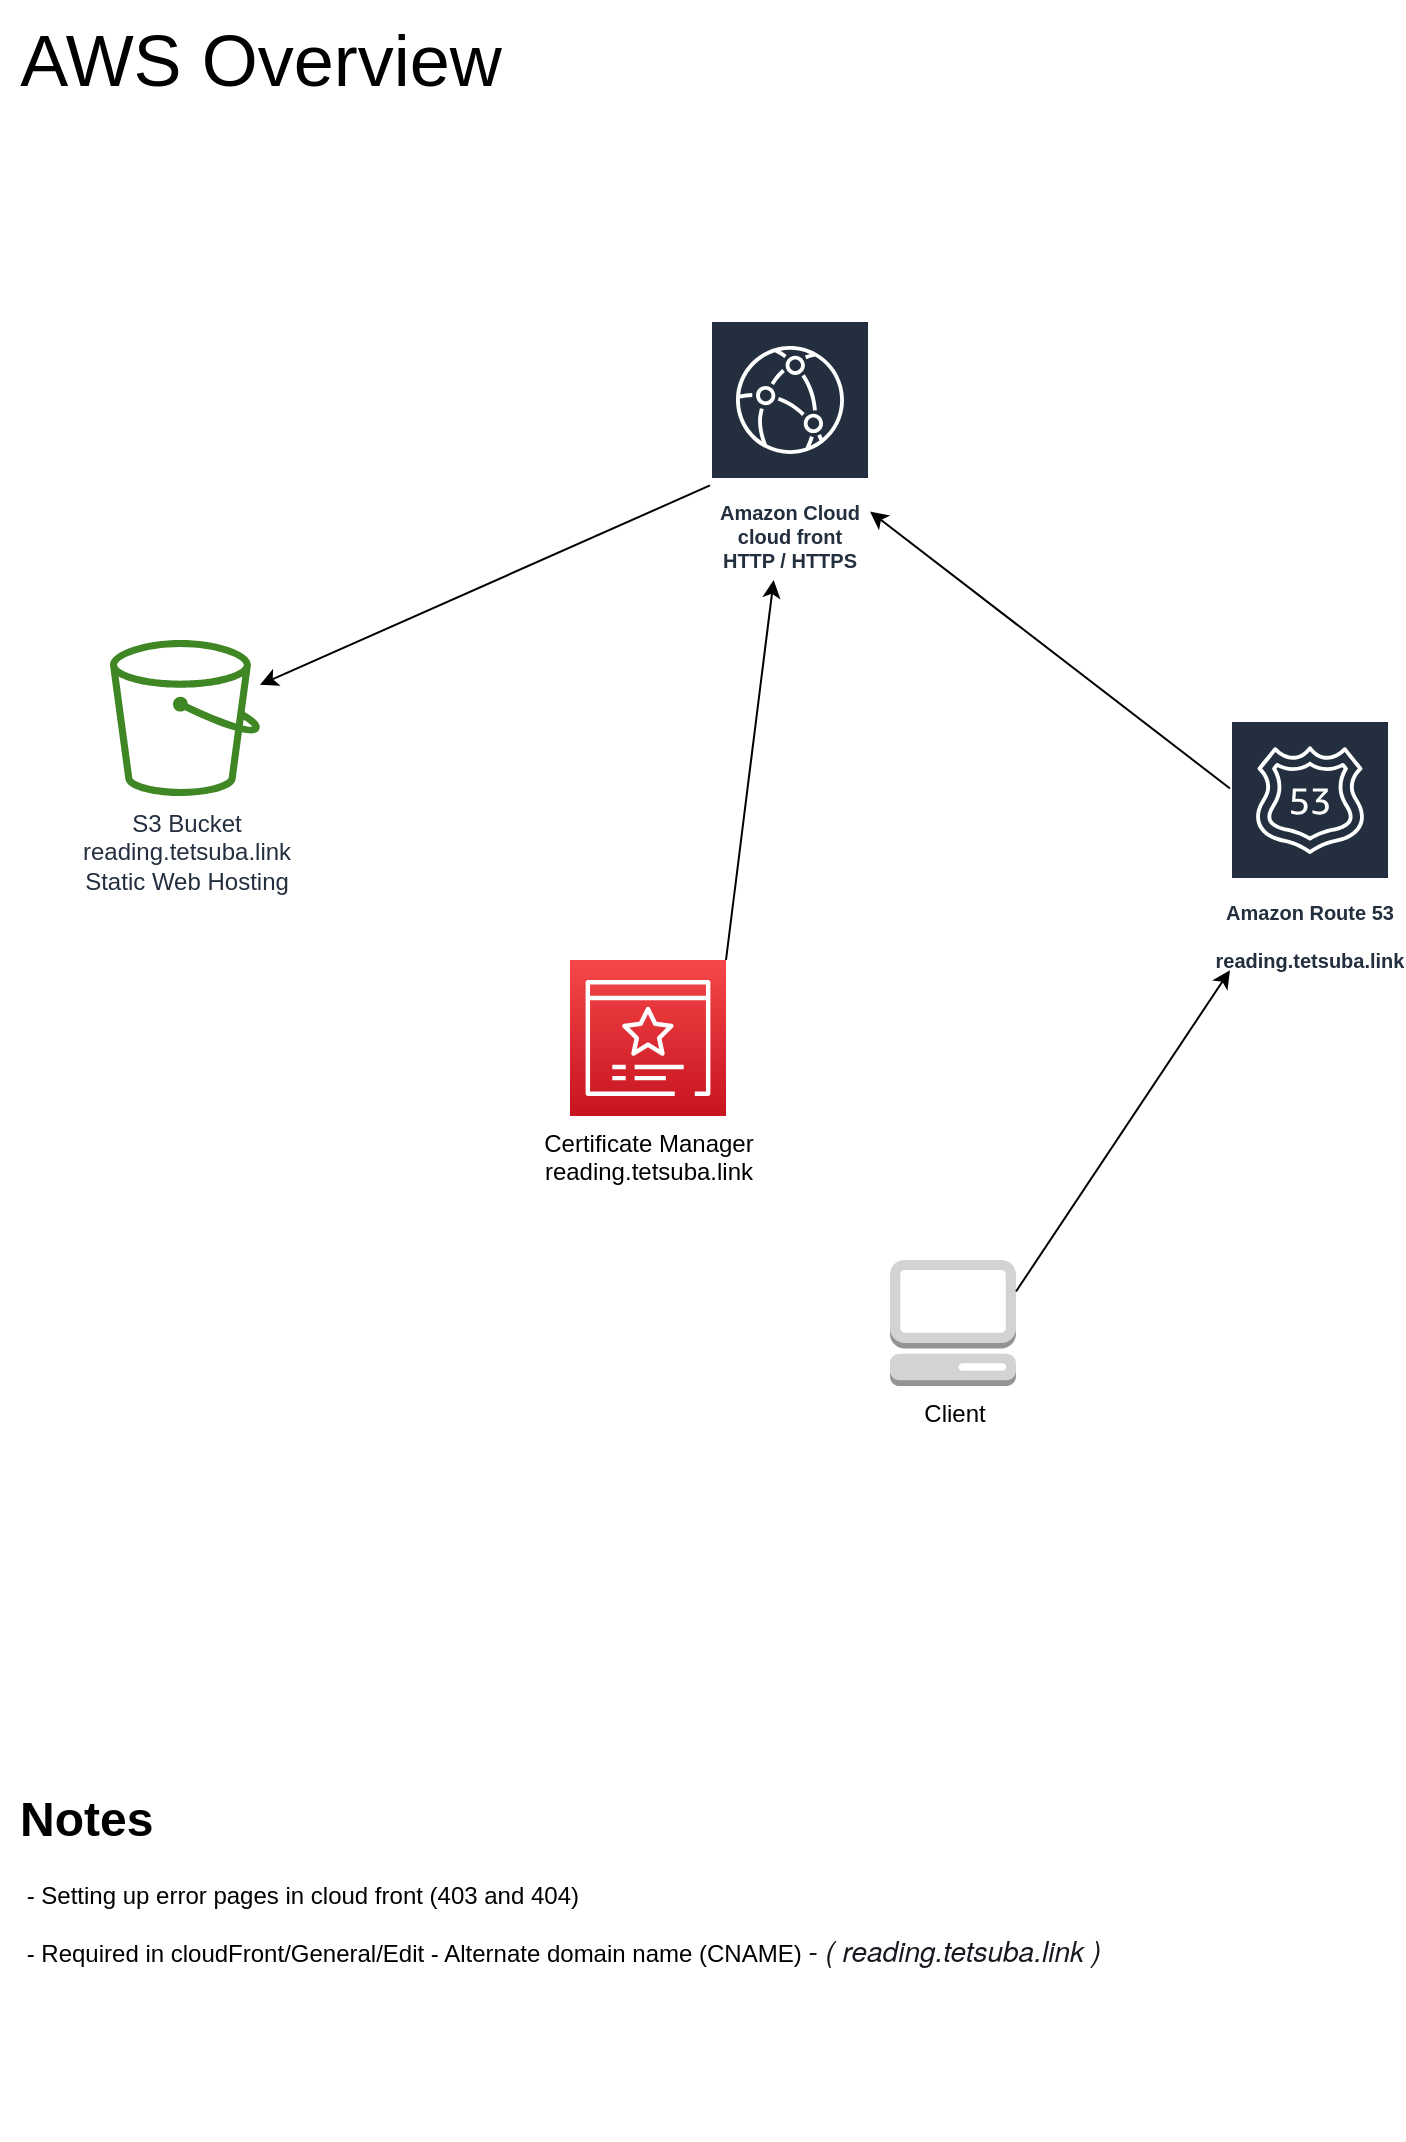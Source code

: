 <mxfile version="21.1.1" type="device" pages="3">
  <diagram name="AWS" id="bkvEFMuvB-HdRY2owIUG">
    <mxGraphModel dx="1349" dy="1071" grid="1" gridSize="10" guides="1" tooltips="1" connect="1" arrows="1" fold="1" page="1" pageScale="1" pageWidth="827" pageHeight="1169" math="0" shadow="0">
      <root>
        <mxCell id="0" />
        <mxCell id="1" parent="0" />
        <mxCell id="lPwYu22pKRTcOCeI6Cfk-1" value="S3 Bucket&lt;br&gt;reading.tetsuba.link&lt;br&gt;Static Web Hosting" style="sketch=0;outlineConnect=0;fontColor=#232F3E;gradientColor=none;fillColor=#3F8624;strokeColor=none;dashed=0;verticalLabelPosition=bottom;verticalAlign=top;align=center;html=1;fontSize=12;fontStyle=0;aspect=fixed;pointerEvents=1;shape=mxgraph.aws4.bucket;" parent="1" vertex="1">
          <mxGeometry x="90" y="350" width="75" height="78" as="geometry" />
        </mxCell>
        <mxCell id="lPwYu22pKRTcOCeI6Cfk-3" value="Amazon Route 53&lt;br&gt;&lt;br&gt;reading.tetsuba.link" style="sketch=0;outlineConnect=0;fontColor=#232F3E;gradientColor=none;strokeColor=#ffffff;fillColor=#232F3E;dashed=0;verticalLabelPosition=middle;verticalAlign=bottom;align=center;html=1;whiteSpace=wrap;fontSize=10;fontStyle=1;spacing=3;shape=mxgraph.aws4.productIcon;prIcon=mxgraph.aws4.route_53;" parent="1" vertex="1">
          <mxGeometry x="650" y="390" width="80" height="130" as="geometry" />
        </mxCell>
        <mxCell id="lPwYu22pKRTcOCeI6Cfk-4" value="Amazon Cloud cloud front&lt;br&gt;HTTP / HTTPS" style="sketch=0;outlineConnect=0;fontColor=#232F3E;gradientColor=none;strokeColor=#ffffff;fillColor=#232F3E;dashed=0;verticalLabelPosition=middle;verticalAlign=bottom;align=center;html=1;whiteSpace=wrap;fontSize=10;fontStyle=1;spacing=3;shape=mxgraph.aws4.productIcon;prIcon=mxgraph.aws4.cloudfront;" parent="1" vertex="1">
          <mxGeometry x="390" y="190" width="80" height="130" as="geometry" />
        </mxCell>
        <mxCell id="lPwYu22pKRTcOCeI6Cfk-5" value="&lt;font style=&quot;font-size: 36px;&quot;&gt;AWS Overview&lt;/font&gt;" style="text;html=1;align=center;verticalAlign=middle;resizable=0;points=[];autosize=1;strokeColor=none;fillColor=none;" parent="1" vertex="1">
          <mxGeometry x="35" y="30" width="260" height="60" as="geometry" />
        </mxCell>
        <mxCell id="lPwYu22pKRTcOCeI6Cfk-6" value="" style="endArrow=classic;html=1;rounded=0;" parent="1" source="lPwYu22pKRTcOCeI6Cfk-3" target="lPwYu22pKRTcOCeI6Cfk-4" edge="1">
          <mxGeometry width="50" height="50" relative="1" as="geometry">
            <mxPoint x="650" y="390" as="sourcePoint" />
            <mxPoint x="480" y="230" as="targetPoint" />
          </mxGeometry>
        </mxCell>
        <mxCell id="lPwYu22pKRTcOCeI6Cfk-7" value="" style="endArrow=classic;html=1;rounded=0;" parent="1" source="lPwYu22pKRTcOCeI6Cfk-4" target="lPwYu22pKRTcOCeI6Cfk-1" edge="1">
          <mxGeometry width="50" height="50" relative="1" as="geometry">
            <mxPoint x="390" y="273" as="sourcePoint" />
            <mxPoint x="440" y="490" as="targetPoint" />
          </mxGeometry>
        </mxCell>
        <mxCell id="lPwYu22pKRTcOCeI6Cfk-8" value="Client" style="outlineConnect=0;dashed=0;verticalLabelPosition=bottom;verticalAlign=top;align=center;html=1;shape=mxgraph.aws3.management_console;fillColor=#D2D3D3;gradientColor=none;" parent="1" vertex="1">
          <mxGeometry x="480" y="660" width="63" height="63" as="geometry" />
        </mxCell>
        <mxCell id="lPwYu22pKRTcOCeI6Cfk-9" value="" style="endArrow=classic;html=1;rounded=0;exitX=1;exitY=0.25;exitDx=0;exitDy=0;exitPerimeter=0;" parent="1" source="lPwYu22pKRTcOCeI6Cfk-8" target="lPwYu22pKRTcOCeI6Cfk-3" edge="1">
          <mxGeometry width="50" height="50" relative="1" as="geometry">
            <mxPoint x="210" y="510" as="sourcePoint" />
            <mxPoint x="613.973" y="500" as="targetPoint" />
          </mxGeometry>
        </mxCell>
        <mxCell id="lPwYu22pKRTcOCeI6Cfk-10" value="&lt;span style=&quot;color: rgb(0, 0, 0);&quot;&gt;Certificate Manager&lt;br&gt;reading.tetsuba.link&lt;br&gt;&lt;/span&gt;" style="sketch=0;points=[[0,0,0],[0.25,0,0],[0.5,0,0],[0.75,0,0],[1,0,0],[0,1,0],[0.25,1,0],[0.5,1,0],[0.75,1,0],[1,1,0],[0,0.25,0],[0,0.5,0],[0,0.75,0],[1,0.25,0],[1,0.5,0],[1,0.75,0]];outlineConnect=0;fontColor=#232F3E;gradientColor=#F54749;gradientDirection=north;fillColor=#C7131F;strokeColor=#ffffff;dashed=0;verticalLabelPosition=bottom;verticalAlign=top;align=center;html=1;fontSize=12;fontStyle=0;aspect=fixed;shape=mxgraph.aws4.resourceIcon;resIcon=mxgraph.aws4.certificate_manager_3;" parent="1" vertex="1">
          <mxGeometry x="320" y="510" width="78" height="78" as="geometry" />
        </mxCell>
        <mxCell id="lPwYu22pKRTcOCeI6Cfk-11" value="" style="endArrow=classic;html=1;rounded=0;fontSize=36;exitX=1;exitY=0;exitDx=0;exitDy=0;exitPerimeter=0;" parent="1" source="lPwYu22pKRTcOCeI6Cfk-10" target="lPwYu22pKRTcOCeI6Cfk-4" edge="1">
          <mxGeometry width="50" height="50" relative="1" as="geometry">
            <mxPoint x="200" y="710" as="sourcePoint" />
            <mxPoint x="431.6" y="350" as="targetPoint" />
          </mxGeometry>
        </mxCell>
        <mxCell id="lPwYu22pKRTcOCeI6Cfk-12" value="&lt;h1&gt;Notes&lt;/h1&gt;&lt;p&gt;&amp;nbsp;- Setting up error pages in cloud front (403 and 404)&lt;/p&gt;&lt;p&gt;&amp;nbsp;- Required in cloudFront/General/Edit - Alternate domain name (CNAME)&amp;nbsp;&lt;i style=&quot;color: rgb(22, 25, 31); font-family: &amp;quot;Amazon Ember&amp;quot;, &amp;quot;Helvetica Neue&amp;quot;, Roboto, Arial, sans-serif; font-size: 14px; background-color: rgb(255, 255, 255);&quot;&gt;- ( reading.tetsuba.link )&lt;/i&gt;&lt;br&gt;&lt;/p&gt;" style="text;html=1;strokeColor=none;fillColor=none;spacing=5;spacingTop=-20;whiteSpace=wrap;overflow=hidden;rounded=0;" parent="1" vertex="1">
          <mxGeometry x="40" y="920" width="680" height="180" as="geometry" />
        </mxCell>
      </root>
    </mxGraphModel>
  </diagram>
  <diagram id="80wl3VjlDjBXeDMhDwYo" name="App.tsx">
    <mxGraphModel dx="2176" dy="1014" grid="1" gridSize="10" guides="1" tooltips="1" connect="1" arrows="1" fold="1" page="1" pageScale="1" pageWidth="827" pageHeight="1169" math="0" shadow="0">
      <root>
        <mxCell id="0" />
        <mxCell id="1" parent="0" />
        <mxCell id="QRW7tnT0nkrFcUZVtlrl-1" value="APP" style="swimlane;whiteSpace=wrap;html=1;strokeWidth=2;" parent="1" vertex="1">
          <mxGeometry x="40" y="60" width="760" height="1420" as="geometry">
            <mxRectangle x="40" y="95" width="70" height="30" as="alternateBounds" />
          </mxGeometry>
        </mxCell>
        <mxCell id="QRW7tnT0nkrFcUZVtlrl-2" value="Redux Store" style="swimlane;whiteSpace=wrap;html=1;fillColor=#fff2cc;strokeColor=#d6b656;" parent="QRW7tnT0nkrFcUZVtlrl-1" vertex="1">
          <mxGeometry x="10" y="40" width="740" height="1360" as="geometry">
            <mxRectangle x="35" y="60" width="110" height="30" as="alternateBounds" />
          </mxGeometry>
        </mxCell>
        <mxCell id="QRW7tnT0nkrFcUZVtlrl-3" value="React Query" style="swimlane;whiteSpace=wrap;html=1;fillColor=#e1d5e7;strokeColor=#9673a6;" parent="1" vertex="1">
          <mxGeometry x="60" y="140" width="720" height="1300" as="geometry" />
        </mxCell>
        <mxCell id="QRW7tnT0nkrFcUZVtlrl-6" value="React Router" style="swimlane;whiteSpace=wrap;html=1;" parent="1" vertex="1">
          <mxGeometry x="70" y="180" width="700" height="1230" as="geometry" />
        </mxCell>
        <mxCell id="CDnRQzV0Sx0Qc-gd_i57-1" value="&lt;b&gt;Nav Component&lt;/b&gt;" style="html=1;dropTarget=0;whiteSpace=wrap;" vertex="1" parent="QRW7tnT0nkrFcUZVtlrl-6">
          <mxGeometry x="130" y="50" width="440" height="80" as="geometry" />
        </mxCell>
        <mxCell id="CDnRQzV0Sx0Qc-gd_i57-2" value="" style="shape=module;jettyWidth=8;jettyHeight=4;" vertex="1" parent="CDnRQzV0Sx0Qc-gd_i57-1">
          <mxGeometry x="1" width="20" height="20" relative="1" as="geometry">
            <mxPoint x="-27" y="7" as="offset" />
          </mxGeometry>
        </mxCell>
        <mxCell id="CDnRQzV0Sx0Qc-gd_i57-3" value="&lt;b&gt;Footer Component&lt;/b&gt;" style="html=1;dropTarget=0;whiteSpace=wrap;" vertex="1" parent="QRW7tnT0nkrFcUZVtlrl-6">
          <mxGeometry x="124" y="1130" width="440" height="80" as="geometry" />
        </mxCell>
        <mxCell id="CDnRQzV0Sx0Qc-gd_i57-4" value="" style="shape=module;jettyWidth=8;jettyHeight=4;" vertex="1" parent="CDnRQzV0Sx0Qc-gd_i57-3">
          <mxGeometry x="1" width="20" height="20" relative="1" as="geometry">
            <mxPoint x="-27" y="7" as="offset" />
          </mxGeometry>
        </mxCell>
        <mxCell id="QRW7tnT0nkrFcUZVtlrl-8" value="FirstLoad Component" style="swimlane;whiteSpace=wrap;html=1;fillColor=#f8cecc;strokeColor=#b85450;" parent="1" vertex="1">
          <mxGeometry x="80" y="340" width="680" height="950" as="geometry" />
        </mxCell>
        <mxCell id="QRW7tnT0nkrFcUZVtlrl-9" value="Routes" style="swimlane;whiteSpace=wrap;html=1;" parent="1" vertex="1">
          <mxGeometry x="90" y="401" width="660" height="869" as="geometry" />
        </mxCell>
        <mxCell id="QRW7tnT0nkrFcUZVtlrl-10" value="Route" style="swimlane;whiteSpace=wrap;html=1;startSize=23;fillColor=#d5e8d4;strokeColor=default;strokeWidth=2;" parent="QRW7tnT0nkrFcUZVtlrl-9" vertex="1">
          <mxGeometry x="30" y="49" width="280" height="101" as="geometry" />
        </mxCell>
        <mxCell id="QRW7tnT0nkrFcUZVtlrl-15" value="&lt;b&gt;Home Component&lt;/b&gt;" style="html=1;dropTarget=0;whiteSpace=wrap;" parent="QRW7tnT0nkrFcUZVtlrl-10" vertex="1">
          <mxGeometry x="20" y="41" width="240" height="40" as="geometry" />
        </mxCell>
        <mxCell id="QRW7tnT0nkrFcUZVtlrl-16" value="" style="shape=module;jettyWidth=8;jettyHeight=4;" parent="QRW7tnT0nkrFcUZVtlrl-15" vertex="1">
          <mxGeometry x="1" width="20" height="20" relative="1" as="geometry">
            <mxPoint x="-27" y="7" as="offset" />
          </mxGeometry>
        </mxCell>
        <mxCell id="dHmT--GeMVV9WM9LUUS7-42" value="Route" style="swimlane;whiteSpace=wrap;html=1;startSize=23;fillColor=#d5e8d4;strokeColor=default;strokeWidth=2;" vertex="1" parent="QRW7tnT0nkrFcUZVtlrl-9">
          <mxGeometry x="360" y="49" width="280" height="101" as="geometry" />
        </mxCell>
        <mxCell id="dHmT--GeMVV9WM9LUUS7-45" value="&lt;b&gt;Register Component&lt;/b&gt;" style="html=1;dropTarget=0;whiteSpace=wrap;" vertex="1" parent="dHmT--GeMVV9WM9LUUS7-42">
          <mxGeometry x="20" y="40" width="240" height="40" as="geometry" />
        </mxCell>
        <mxCell id="dHmT--GeMVV9WM9LUUS7-46" value="" style="shape=module;jettyWidth=8;jettyHeight=4;" vertex="1" parent="dHmT--GeMVV9WM9LUUS7-45">
          <mxGeometry x="1" width="20" height="20" relative="1" as="geometry">
            <mxPoint x="-27" y="7" as="offset" />
          </mxGeometry>
        </mxCell>
        <mxCell id="dHmT--GeMVV9WM9LUUS7-62" value="Route" style="swimlane;whiteSpace=wrap;html=1;startSize=23;fillColor=#d5e8d4;strokeColor=default;strokeWidth=2;" vertex="1" parent="QRW7tnT0nkrFcUZVtlrl-9">
          <mxGeometry x="190" y="169" width="280" height="101" as="geometry" />
        </mxCell>
        <mxCell id="dHmT--GeMVV9WM9LUUS7-63" value="&lt;b style=&quot;border-color: var(--border-color);&quot;&gt;PageNotFound Component&lt;/b&gt;" style="html=1;dropTarget=0;whiteSpace=wrap;" vertex="1" parent="dHmT--GeMVV9WM9LUUS7-62">
          <mxGeometry x="20" y="40" width="240" height="40" as="geometry" />
        </mxCell>
        <mxCell id="dHmT--GeMVV9WM9LUUS7-64" value="" style="shape=module;jettyWidth=8;jettyHeight=4;" vertex="1" parent="dHmT--GeMVV9WM9LUUS7-63">
          <mxGeometry x="1" width="20" height="20" relative="1" as="geometry">
            <mxPoint x="-27" y="7" as="offset" />
          </mxGeometry>
        </mxCell>
        <mxCell id="dHmT--GeMVV9WM9LUUS7-65" value="Route" style="swimlane;whiteSpace=wrap;html=1;startSize=23;fillColor=#d5e8d4;strokeColor=default;strokeWidth=2;" vertex="1" parent="QRW7tnT0nkrFcUZVtlrl-9">
          <mxGeometry x="30" y="319" width="280" height="161" as="geometry" />
        </mxCell>
        <mxCell id="dHmT--GeMVV9WM9LUUS7-68" value="ProtectedRoute Component" style="swimlane;whiteSpace=wrap;html=1;fillColor=#f8cecc;strokeColor=#b85450;" vertex="1" parent="dHmT--GeMVV9WM9LUUS7-65">
          <mxGeometry x="10" y="39" width="260" height="101" as="geometry" />
        </mxCell>
        <mxCell id="dHmT--GeMVV9WM9LUUS7-69" value="&lt;b&gt;Dashboard Component&lt;/b&gt;" style="html=1;dropTarget=0;whiteSpace=wrap;" vertex="1" parent="dHmT--GeMVV9WM9LUUS7-68">
          <mxGeometry x="10" y="40" width="240" height="38" as="geometry" />
        </mxCell>
        <mxCell id="dHmT--GeMVV9WM9LUUS7-70" value="" style="shape=module;jettyWidth=8;jettyHeight=4;" vertex="1" parent="dHmT--GeMVV9WM9LUUS7-69">
          <mxGeometry x="1" width="20" height="20" relative="1" as="geometry">
            <mxPoint x="-27" y="7" as="offset" />
          </mxGeometry>
        </mxCell>
        <mxCell id="dHmT--GeMVV9WM9LUUS7-81" value="Route" style="swimlane;whiteSpace=wrap;html=1;startSize=23;fillColor=#d5e8d4;strokeColor=default;strokeWidth=2;" vertex="1" parent="QRW7tnT0nkrFcUZVtlrl-9">
          <mxGeometry x="360" y="319" width="280" height="161" as="geometry" />
        </mxCell>
        <mxCell id="dHmT--GeMVV9WM9LUUS7-82" value="ProtectedRoute Component" style="swimlane;whiteSpace=wrap;html=1;fillColor=#f8cecc;strokeColor=#b85450;" vertex="1" parent="dHmT--GeMVV9WM9LUUS7-81">
          <mxGeometry x="10" y="39" width="260" height="101" as="geometry" />
        </mxCell>
        <mxCell id="dHmT--GeMVV9WM9LUUS7-83" value="&lt;b style=&quot;border-color: var(--border-color);&quot;&gt;Reading Component&lt;/b&gt;" style="html=1;dropTarget=0;whiteSpace=wrap;" vertex="1" parent="dHmT--GeMVV9WM9LUUS7-82">
          <mxGeometry x="10" y="40" width="240" height="38" as="geometry" />
        </mxCell>
        <mxCell id="dHmT--GeMVV9WM9LUUS7-84" value="" style="shape=module;jettyWidth=8;jettyHeight=4;" vertex="1" parent="dHmT--GeMVV9WM9LUUS7-83">
          <mxGeometry x="1" width="20" height="20" relative="1" as="geometry">
            <mxPoint x="-27" y="7" as="offset" />
          </mxGeometry>
        </mxCell>
        <mxCell id="dHmT--GeMVV9WM9LUUS7-85" value="Route" style="swimlane;whiteSpace=wrap;html=1;startSize=23;fillColor=#d5e8d4;strokeColor=default;strokeWidth=2;" vertex="1" parent="QRW7tnT0nkrFcUZVtlrl-9">
          <mxGeometry x="30" y="499" width="280" height="161" as="geometry" />
        </mxCell>
        <mxCell id="dHmT--GeMVV9WM9LUUS7-86" value="ProtectedRoute Component" style="swimlane;whiteSpace=wrap;html=1;fillColor=#f8cecc;strokeColor=#b85450;" vertex="1" parent="dHmT--GeMVV9WM9LUUS7-85">
          <mxGeometry x="10" y="39" width="260" height="101" as="geometry" />
        </mxCell>
        <mxCell id="dHmT--GeMVV9WM9LUUS7-87" value="&lt;b style=&quot;border-color: var(--border-color);&quot;&gt;Books Component&lt;/b&gt;" style="html=1;dropTarget=0;whiteSpace=wrap;" vertex="1" parent="dHmT--GeMVV9WM9LUUS7-86">
          <mxGeometry x="10" y="40" width="240" height="38" as="geometry" />
        </mxCell>
        <mxCell id="dHmT--GeMVV9WM9LUUS7-88" value="" style="shape=module;jettyWidth=8;jettyHeight=4;" vertex="1" parent="dHmT--GeMVV9WM9LUUS7-87">
          <mxGeometry x="1" width="20" height="20" relative="1" as="geometry">
            <mxPoint x="-27" y="7" as="offset" />
          </mxGeometry>
        </mxCell>
        <mxCell id="dHmT--GeMVV9WM9LUUS7-89" value="Route" style="swimlane;whiteSpace=wrap;html=1;startSize=23;fillColor=#d5e8d4;strokeColor=default;strokeWidth=2;" vertex="1" parent="QRW7tnT0nkrFcUZVtlrl-9">
          <mxGeometry x="360" y="499" width="280" height="161" as="geometry" />
        </mxCell>
        <mxCell id="dHmT--GeMVV9WM9LUUS7-90" value="ProtectedRoute Component" style="swimlane;whiteSpace=wrap;html=1;fillColor=#f8cecc;strokeColor=#b85450;" vertex="1" parent="dHmT--GeMVV9WM9LUUS7-89">
          <mxGeometry x="10" y="39" width="260" height="101" as="geometry" />
        </mxCell>
        <mxCell id="dHmT--GeMVV9WM9LUUS7-91" value="&lt;b style=&quot;border-color: var(--border-color);&quot;&gt;SiteWords Component&lt;/b&gt;" style="html=1;dropTarget=0;whiteSpace=wrap;" vertex="1" parent="dHmT--GeMVV9WM9LUUS7-90">
          <mxGeometry x="10" y="40" width="240" height="38" as="geometry" />
        </mxCell>
        <mxCell id="dHmT--GeMVV9WM9LUUS7-92" value="" style="shape=module;jettyWidth=8;jettyHeight=4;" vertex="1" parent="dHmT--GeMVV9WM9LUUS7-91">
          <mxGeometry x="1" width="20" height="20" relative="1" as="geometry">
            <mxPoint x="-27" y="7" as="offset" />
          </mxGeometry>
        </mxCell>
        <mxCell id="dHmT--GeMVV9WM9LUUS7-93" value="Route" style="swimlane;whiteSpace=wrap;html=1;startSize=23;fillColor=#d5e8d4;strokeColor=default;strokeWidth=2;" vertex="1" parent="QRW7tnT0nkrFcUZVtlrl-9">
          <mxGeometry x="30" y="679" width="280" height="161" as="geometry" />
        </mxCell>
        <mxCell id="dHmT--GeMVV9WM9LUUS7-94" value="ProtectedRoute Component" style="swimlane;whiteSpace=wrap;html=1;fillColor=#f8cecc;strokeColor=#b85450;" vertex="1" parent="dHmT--GeMVV9WM9LUUS7-93">
          <mxGeometry x="10" y="39" width="260" height="101" as="geometry" />
        </mxCell>
        <mxCell id="dHmT--GeMVV9WM9LUUS7-95" value="&lt;b style=&quot;border-color: var(--border-color);&quot;&gt;Profile Component&lt;/b&gt;" style="html=1;dropTarget=0;whiteSpace=wrap;" vertex="1" parent="dHmT--GeMVV9WM9LUUS7-94">
          <mxGeometry x="10" y="40" width="240" height="38" as="geometry" />
        </mxCell>
        <mxCell id="dHmT--GeMVV9WM9LUUS7-96" value="" style="shape=module;jettyWidth=8;jettyHeight=4;" vertex="1" parent="dHmT--GeMVV9WM9LUUS7-95">
          <mxGeometry x="1" width="20" height="20" relative="1" as="geometry">
            <mxPoint x="-27" y="7" as="offset" />
          </mxGeometry>
        </mxCell>
        <mxCell id="dHmT--GeMVV9WM9LUUS7-97" value="Route" style="swimlane;whiteSpace=wrap;html=1;startSize=23;fillColor=#d5e8d4;strokeColor=default;strokeWidth=2;" vertex="1" parent="QRW7tnT0nkrFcUZVtlrl-9">
          <mxGeometry x="360" y="679" width="280" height="161" as="geometry" />
        </mxCell>
        <mxCell id="dHmT--GeMVV9WM9LUUS7-98" value="ProtectedRoute Component" style="swimlane;whiteSpace=wrap;html=1;fillColor=#f8cecc;strokeColor=#b85450;" vertex="1" parent="dHmT--GeMVV9WM9LUUS7-97">
          <mxGeometry x="10" y="39" width="260" height="101" as="geometry" />
        </mxCell>
        <mxCell id="dHmT--GeMVV9WM9LUUS7-99" value="&lt;b style=&quot;border-color: var(--border-color);&quot;&gt;Settings Component&lt;/b&gt;" style="html=1;dropTarget=0;whiteSpace=wrap;" vertex="1" parent="dHmT--GeMVV9WM9LUUS7-98">
          <mxGeometry x="10" y="40" width="240" height="38" as="geometry" />
        </mxCell>
        <mxCell id="dHmT--GeMVV9WM9LUUS7-100" value="" style="shape=module;jettyWidth=8;jettyHeight=4;" vertex="1" parent="dHmT--GeMVV9WM9LUUS7-99">
          <mxGeometry x="1" width="20" height="20" relative="1" as="geometry">
            <mxPoint x="-27" y="7" as="offset" />
          </mxGeometry>
        </mxCell>
        <mxCell id="QuWoOS74TMmlgTAFAIog-3" value="&lt;h2&gt;App.tsx&lt;/h2&gt;" style="text;html=1;align=center;verticalAlign=middle;resizable=0;points=[];autosize=1;strokeColor=none;fillColor=none;" vertex="1" parent="1">
          <mxGeometry x="40" width="90" height="60" as="geometry" />
        </mxCell>
        <mxCell id="CDnRQzV0Sx0Qc-gd_i57-5" value="Store" style="swimlane;fontStyle=0;childLayout=stackLayout;horizontal=1;startSize=30;horizontalStack=0;resizeParent=1;resizeParentMax=0;resizeLast=0;collapsible=1;marginBottom=0;whiteSpace=wrap;html=1;fillColor=#fff2cc;strokeColor=#d6b656;" vertex="1" parent="1">
          <mxGeometry x="880" y="100" width="300" height="120" as="geometry" />
        </mxCell>
        <mxCell id="CDnRQzV0Sx0Qc-gd_i57-6" value="user { user }:&amp;nbsp;" style="text;strokeColor=#666666;fillColor=#f5f5f5;align=left;verticalAlign=middle;spacingLeft=4;spacingRight=4;overflow=hidden;points=[[0,0.5],[1,0.5]];portConstraint=eastwest;rotatable=0;whiteSpace=wrap;html=1;fontColor=#333333;" vertex="1" parent="CDnRQzV0Sx0Qc-gd_i57-5">
          <mxGeometry y="30" width="300" height="30" as="geometry" />
        </mxCell>
        <mxCell id="CDnRQzV0Sx0Qc-gd_i57-7" value="book { book }:&amp;nbsp;" style="text;align=left;verticalAlign=middle;spacingLeft=4;spacingRight=4;overflow=hidden;points=[[0,0.5],[1,0.5]];portConstraint=eastwest;rotatable=0;whiteSpace=wrap;html=1;fillColor=#f5f5f5;strokeColor=#666666;fontColor=#333333;" vertex="1" parent="CDnRQzV0Sx0Qc-gd_i57-5">
          <mxGeometry y="60" width="300" height="30" as="geometry" />
        </mxCell>
        <mxCell id="CDnRQzV0Sx0Qc-gd_i57-8" value="view { view }:&amp;nbsp; Used to store a route view state" style="text;strokeColor=#666666;fillColor=#f5f5f5;align=left;verticalAlign=middle;spacingLeft=4;spacingRight=4;overflow=hidden;points=[[0,0.5],[1,0.5]];portConstraint=eastwest;rotatable=0;whiteSpace=wrap;html=1;fontColor=#333333;" vertex="1" parent="CDnRQzV0Sx0Qc-gd_i57-5">
          <mxGeometry y="90" width="300" height="30" as="geometry" />
        </mxCell>
        <mxCell id="CDnRQzV0Sx0Qc-gd_i57-9" value="" style="endArrow=classic;html=1;rounded=0;entryX=0;entryY=0;entryDx=0;entryDy=0;exitX=1;exitY=0;exitDx=0;exitDy=0;" edge="1" parent="1" source="QRW7tnT0nkrFcUZVtlrl-2" target="CDnRQzV0Sx0Qc-gd_i57-5">
          <mxGeometry width="50" height="50" relative="1" as="geometry">
            <mxPoint x="870" y="160" as="sourcePoint" />
            <mxPoint x="670" y="410" as="targetPoint" />
          </mxGeometry>
        </mxCell>
        <mxCell id="CDnRQzV0Sx0Qc-gd_i57-10" value="user" style="swimlane;fontStyle=0;childLayout=stackLayout;horizontal=1;startSize=30;horizontalStack=0;resizeParent=1;resizeParentMax=0;resizeLast=0;collapsible=1;marginBottom=0;whiteSpace=wrap;html=1;fillColor=#fff2cc;strokeColor=#d6b656;" vertex="1" parent="1">
          <mxGeometry x="1360" y="30" width="540" height="180" as="geometry" />
        </mxCell>
        <mxCell id="CDnRQzV0Sx0Qc-gd_i57-13" value="&lt;b&gt;token&amp;nbsp;&lt;/b&gt;{ string }: Authentication token that expires with a set time ( Currently set to 1 hour )" style="text;strokeColor=#666666;fillColor=#f5f5f5;align=left;verticalAlign=middle;spacingLeft=4;spacingRight=4;overflow=hidden;points=[[0,0.5],[1,0.5]];portConstraint=eastwest;rotatable=0;whiteSpace=wrap;html=1;fontColor=#333333;" vertex="1" parent="CDnRQzV0Sx0Qc-gd_i57-10">
          <mxGeometry y="30" width="540" height="30" as="geometry" />
        </mxCell>
        <mxCell id="CDnRQzV0Sx0Qc-gd_i57-26" value="&lt;b&gt;email&lt;/b&gt;&amp;nbsp;{ string }:" style="text;align=left;verticalAlign=middle;spacingLeft=4;spacingRight=4;overflow=hidden;points=[[0,0.5],[1,0.5]];portConstraint=eastwest;rotatable=0;whiteSpace=wrap;html=1;fillColor=#f5f5f5;strokeColor=#666666;fontColor=#333333;" vertex="1" parent="CDnRQzV0Sx0Qc-gd_i57-10">
          <mxGeometry y="60" width="540" height="30" as="geometry" />
        </mxCell>
        <mxCell id="CDnRQzV0Sx0Qc-gd_i57-11" value="&lt;b&gt;id&lt;/b&gt;&amp;nbsp;{ number }:&amp;nbsp;" style="text;strokeColor=#666666;fillColor=#f5f5f5;align=left;verticalAlign=middle;spacingLeft=4;spacingRight=4;overflow=hidden;points=[[0,0.5],[1,0.5]];portConstraint=eastwest;rotatable=0;whiteSpace=wrap;html=1;fontColor=#333333;" vertex="1" parent="CDnRQzV0Sx0Qc-gd_i57-10">
          <mxGeometry y="90" width="540" height="30" as="geometry" />
        </mxCell>
        <mxCell id="CDnRQzV0Sx0Qc-gd_i57-12" value="&lt;b&gt;firstName&lt;/b&gt;&amp;nbsp;{ string }:" style="text;align=left;verticalAlign=middle;spacingLeft=4;spacingRight=4;overflow=hidden;points=[[0,0.5],[1,0.5]];portConstraint=eastwest;rotatable=0;whiteSpace=wrap;html=1;fillColor=#f5f5f5;strokeColor=#666666;fontColor=#333333;" vertex="1" parent="CDnRQzV0Sx0Qc-gd_i57-10">
          <mxGeometry y="120" width="540" height="30" as="geometry" />
        </mxCell>
        <mxCell id="CDnRQzV0Sx0Qc-gd_i57-27" value="&lt;b&gt;lastName&lt;/b&gt;&amp;nbsp;{ string }:" style="text;align=left;verticalAlign=middle;spacingLeft=4;spacingRight=4;overflow=hidden;points=[[0,0.5],[1,0.5]];portConstraint=eastwest;rotatable=0;whiteSpace=wrap;html=1;fillColor=#f5f5f5;strokeColor=#666666;fontColor=#333333;" vertex="1" parent="CDnRQzV0Sx0Qc-gd_i57-10">
          <mxGeometry y="150" width="540" height="30" as="geometry" />
        </mxCell>
        <mxCell id="CDnRQzV0Sx0Qc-gd_i57-14" value="" style="endArrow=classic;html=1;rounded=0;entryX=0;entryY=0;entryDx=0;entryDy=0;exitX=1;exitY=0.5;exitDx=0;exitDy=0;" edge="1" parent="1" source="CDnRQzV0Sx0Qc-gd_i57-6" target="CDnRQzV0Sx0Qc-gd_i57-10">
          <mxGeometry width="50" height="50" relative="1" as="geometry">
            <mxPoint x="1000" y="310" as="sourcePoint" />
            <mxPoint x="1050" y="260" as="targetPoint" />
          </mxGeometry>
        </mxCell>
        <mxCell id="CDnRQzV0Sx0Qc-gd_i57-15" value="book" style="swimlane;fontStyle=0;childLayout=stackLayout;horizontal=1;startSize=30;horizontalStack=0;resizeParent=1;resizeParentMax=0;resizeLast=0;collapsible=1;marginBottom=0;whiteSpace=wrap;html=1;fillColor=#fff2cc;strokeColor=#d6b656;" vertex="1" parent="1">
          <mxGeometry x="1360" y="280" width="430" height="180" as="geometry" />
        </mxCell>
        <mxCell id="CDnRQzV0Sx0Qc-gd_i57-17" value="&lt;b&gt;libId&lt;/b&gt;&amp;nbsp;{ string }: Used to identify the collection of books a book can be found in" style="text;align=left;verticalAlign=middle;spacingLeft=4;spacingRight=4;overflow=hidden;points=[[0,0.5],[1,0.5]];portConstraint=eastwest;rotatable=0;whiteSpace=wrap;html=1;fillColor=#f5f5f5;strokeColor=#666666;fontColor=#333333;" vertex="1" parent="CDnRQzV0Sx0Qc-gd_i57-15">
          <mxGeometry y="30" width="430" height="30" as="geometry" />
        </mxCell>
        <mxCell id="CDnRQzV0Sx0Qc-gd_i57-16" value="&lt;b&gt;bookId&lt;/b&gt;&amp;nbsp;{ number }: Used to identify a book inside a collection" style="text;strokeColor=#666666;fillColor=#f5f5f5;align=left;verticalAlign=middle;spacingLeft=4;spacingRight=4;overflow=hidden;points=[[0,0.5],[1,0.5]];portConstraint=eastwest;rotatable=0;whiteSpace=wrap;html=1;fontColor=#333333;" vertex="1" parent="CDnRQzV0Sx0Qc-gd_i57-15">
          <mxGeometry y="60" width="430" height="30" as="geometry" />
        </mxCell>
        <mxCell id="CDnRQzV0Sx0Qc-gd_i57-29" value="&lt;b&gt;history&lt;/b&gt;&amp;nbsp;{ Array&amp;lt;history&amp;gt; }:&amp;nbsp;" style="text;strokeColor=#666666;fillColor=#f5f5f5;align=left;verticalAlign=middle;spacingLeft=4;spacingRight=4;overflow=hidden;points=[[0,0.5],[1,0.5]];portConstraint=eastwest;rotatable=0;whiteSpace=wrap;html=1;fontColor=#333333;" vertex="1" parent="CDnRQzV0Sx0Qc-gd_i57-15">
          <mxGeometry y="90" width="430" height="30" as="geometry" />
        </mxCell>
        <mxCell id="CDnRQzV0Sx0Qc-gd_i57-28" value="&lt;b&gt;story&lt;/b&gt;&amp;nbsp;{ string }:" style="text;strokeColor=#666666;fillColor=#f5f5f5;align=left;verticalAlign=middle;spacingLeft=4;spacingRight=4;overflow=hidden;points=[[0,0.5],[1,0.5]];portConstraint=eastwest;rotatable=0;whiteSpace=wrap;html=1;fontColor=#333333;" vertex="1" parent="CDnRQzV0Sx0Qc-gd_i57-15">
          <mxGeometry y="120" width="430" height="30" as="geometry" />
        </mxCell>
        <mxCell id="CDnRQzV0Sx0Qc-gd_i57-59" style="edgeStyle=orthogonalEdgeStyle;rounded=0;orthogonalLoop=1;jettySize=auto;html=1;exitX=1;exitY=0.5;exitDx=0;exitDy=0;" edge="1" parent="CDnRQzV0Sx0Qc-gd_i57-15" source="CDnRQzV0Sx0Qc-gd_i57-29" target="CDnRQzV0Sx0Qc-gd_i57-29">
          <mxGeometry relative="1" as="geometry" />
        </mxCell>
        <mxCell id="CDnRQzV0Sx0Qc-gd_i57-18" value="&lt;b&gt;title&lt;/b&gt;&amp;nbsp;{ string }:&amp;nbsp;" style="text;strokeColor=#666666;fillColor=#f5f5f5;align=left;verticalAlign=middle;spacingLeft=4;spacingRight=4;overflow=hidden;points=[[0,0.5],[1,0.5]];portConstraint=eastwest;rotatable=0;whiteSpace=wrap;html=1;fontColor=#333333;" vertex="1" parent="CDnRQzV0Sx0Qc-gd_i57-15">
          <mxGeometry y="150" width="430" height="30" as="geometry" />
        </mxCell>
        <mxCell id="CDnRQzV0Sx0Qc-gd_i57-19" value="view&amp;nbsp;" style="swimlane;fontStyle=0;childLayout=stackLayout;horizontal=1;startSize=30;horizontalStack=0;resizeParent=1;resizeParentMax=0;resizeLast=0;collapsible=1;marginBottom=0;whiteSpace=wrap;html=1;fillColor=#fff2cc;strokeColor=#d6b656;" vertex="1" parent="1">
          <mxGeometry x="1360" y="530" width="390" height="90" as="geometry" />
        </mxCell>
        <mxCell id="CDnRQzV0Sx0Qc-gd_i57-20" value="&lt;b&gt;books&lt;/b&gt;&amp;nbsp;{ books }:&amp;nbsp;" style="text;strokeColor=#666666;fillColor=#f5f5f5;align=left;verticalAlign=middle;spacingLeft=4;spacingRight=4;overflow=hidden;points=[[0,0.5],[1,0.5]];portConstraint=eastwest;rotatable=0;whiteSpace=wrap;html=1;fontColor=#333333;" vertex="1" parent="CDnRQzV0Sx0Qc-gd_i57-19">
          <mxGeometry y="30" width="390" height="30" as="geometry" />
        </mxCell>
        <mxCell id="CDnRQzV0Sx0Qc-gd_i57-21" value="&lt;b&gt;global&lt;/b&gt;&amp;nbsp;{ global }:" style="text;align=left;verticalAlign=middle;spacingLeft=4;spacingRight=4;overflow=hidden;points=[[0,0.5],[1,0.5]];portConstraint=eastwest;rotatable=0;whiteSpace=wrap;html=1;fillColor=#f5f5f5;strokeColor=#666666;fontColor=#333333;" vertex="1" parent="CDnRQzV0Sx0Qc-gd_i57-19">
          <mxGeometry y="60" width="390" height="30" as="geometry" />
        </mxCell>
        <mxCell id="CDnRQzV0Sx0Qc-gd_i57-23" value="" style="endArrow=classic;html=1;rounded=0;entryX=0;entryY=0;entryDx=0;entryDy=0;exitX=1;exitY=0.5;exitDx=0;exitDy=0;" edge="1" parent="1" source="CDnRQzV0Sx0Qc-gd_i57-8" target="CDnRQzV0Sx0Qc-gd_i57-19">
          <mxGeometry width="50" height="50" relative="1" as="geometry">
            <mxPoint x="1150" y="135" as="sourcePoint" />
            <mxPoint x="1400" y="30" as="targetPoint" />
          </mxGeometry>
        </mxCell>
        <mxCell id="CDnRQzV0Sx0Qc-gd_i57-24" value="" style="endArrow=classic;html=1;rounded=0;entryX=0;entryY=0;entryDx=0;entryDy=0;exitX=1;exitY=0.5;exitDx=0;exitDy=0;" edge="1" parent="1" source="CDnRQzV0Sx0Qc-gd_i57-7" target="CDnRQzV0Sx0Qc-gd_i57-15">
          <mxGeometry width="50" height="50" relative="1" as="geometry">
            <mxPoint x="1160" y="145" as="sourcePoint" />
            <mxPoint x="1410" y="40" as="targetPoint" />
          </mxGeometry>
        </mxCell>
        <mxCell id="CDnRQzV0Sx0Qc-gd_i57-60" value="history" style="swimlane;fontStyle=0;childLayout=stackLayout;horizontal=1;startSize=30;horizontalStack=0;resizeParent=1;resizeParentMax=0;resizeLast=0;collapsible=1;marginBottom=0;whiteSpace=wrap;html=1;fillColor=#fff2cc;strokeColor=#d6b656;" vertex="1" parent="1">
          <mxGeometry x="1980" y="360" width="363" height="90" as="geometry" />
        </mxCell>
        <mxCell id="CDnRQzV0Sx0Qc-gd_i57-61" value="&lt;b&gt;date&lt;/b&gt;&amp;nbsp;{ string }: The date the words were read incorrectly" style="text;strokeColor=#666666;fillColor=#f5f5f5;align=left;verticalAlign=middle;spacingLeft=4;spacingRight=4;overflow=hidden;points=[[0,0.5],[1,0.5]];portConstraint=eastwest;rotatable=0;whiteSpace=wrap;html=1;fontColor=#333333;" vertex="1" parent="CDnRQzV0Sx0Qc-gd_i57-60">
          <mxGeometry y="30" width="363" height="30" as="geometry" />
        </mxCell>
        <mxCell id="CDnRQzV0Sx0Qc-gd_i57-62" value="&lt;b&gt;words&lt;/b&gt;&amp;nbsp;{ Array&amp;lt;string&amp;gt;&amp;nbsp; }: List of words read incorrectly" style="text;align=left;verticalAlign=middle;spacingLeft=4;spacingRight=4;overflow=hidden;points=[[0,0.5],[1,0.5]];portConstraint=eastwest;rotatable=0;whiteSpace=wrap;html=1;fillColor=#f5f5f5;strokeColor=#666666;fontColor=#333333;" vertex="1" parent="CDnRQzV0Sx0Qc-gd_i57-60">
          <mxGeometry y="60" width="363" height="30" as="geometry" />
        </mxCell>
        <mxCell id="CDnRQzV0Sx0Qc-gd_i57-63" value="" style="endArrow=classic;html=1;rounded=0;entryX=0;entryY=0.25;entryDx=0;entryDy=0;exitX=1;exitY=0.5;exitDx=0;exitDy=0;" edge="1" parent="1" source="CDnRQzV0Sx0Qc-gd_i57-29" target="CDnRQzV0Sx0Qc-gd_i57-60">
          <mxGeometry width="50" height="50" relative="1" as="geometry">
            <mxPoint x="1910" y="305" as="sourcePoint" />
            <mxPoint x="2200" y="250" as="targetPoint" />
          </mxGeometry>
        </mxCell>
        <mxCell id="CDnRQzV0Sx0Qc-gd_i57-64" value="books" style="swimlane;fontStyle=0;childLayout=stackLayout;horizontal=1;startSize=30;horizontalStack=0;resizeParent=1;resizeParentMax=0;resizeLast=0;collapsible=1;marginBottom=0;whiteSpace=wrap;html=1;fillColor=#fff2cc;strokeColor=#d6b656;" vertex="1" parent="1">
          <mxGeometry x="1880" y="560" width="280" height="60" as="geometry" />
        </mxCell>
        <mxCell id="CDnRQzV0Sx0Qc-gd_i57-65" value="&lt;b&gt;collection&lt;/b&gt;&amp;nbsp;{ collection }:&amp;nbsp;" style="text;strokeColor=#666666;fillColor=#f5f5f5;align=left;verticalAlign=middle;spacingLeft=4;spacingRight=4;overflow=hidden;points=[[0,0.5],[1,0.5]];portConstraint=eastwest;rotatable=0;whiteSpace=wrap;html=1;fontColor=#333333;" vertex="1" parent="CDnRQzV0Sx0Qc-gd_i57-64">
          <mxGeometry y="30" width="280" height="30" as="geometry" />
        </mxCell>
        <mxCell id="CDnRQzV0Sx0Qc-gd_i57-67" value="global" style="swimlane;fontStyle=0;childLayout=stackLayout;horizontal=1;startSize=30;horizontalStack=0;resizeParent=1;resizeParentMax=0;resizeLast=0;collapsible=1;marginBottom=0;whiteSpace=wrap;html=1;fillColor=#fff2cc;strokeColor=#d6b656;" vertex="1" parent="1">
          <mxGeometry x="1880" y="720" width="460" height="60" as="geometry" />
        </mxCell>
        <mxCell id="CDnRQzV0Sx0Qc-gd_i57-68" value="&lt;b&gt;expired&lt;/b&gt;&amp;nbsp;{ boolean }: Used to show or hide a message about an expired session" style="text;strokeColor=#666666;fillColor=#f5f5f5;align=left;verticalAlign=middle;spacingLeft=4;spacingRight=4;overflow=hidden;points=[[0,0.5],[1,0.5]];portConstraint=eastwest;rotatable=0;whiteSpace=wrap;html=1;fontColor=#333333;" vertex="1" parent="CDnRQzV0Sx0Qc-gd_i57-67">
          <mxGeometry y="30" width="460" height="30" as="geometry" />
        </mxCell>
        <mxCell id="CDnRQzV0Sx0Qc-gd_i57-70" value="" style="endArrow=classic;html=1;rounded=0;entryX=0;entryY=0.25;entryDx=0;entryDy=0;exitX=1;exitY=0.5;exitDx=0;exitDy=0;" edge="1" parent="1" source="CDnRQzV0Sx0Qc-gd_i57-20" target="CDnRQzV0Sx0Qc-gd_i57-64">
          <mxGeometry width="50" height="50" relative="1" as="geometry">
            <mxPoint x="1650" y="520" as="sourcePoint" />
            <mxPoint x="1970" y="365" as="targetPoint" />
          </mxGeometry>
        </mxCell>
        <mxCell id="CDnRQzV0Sx0Qc-gd_i57-72" value="" style="endArrow=classic;html=1;rounded=0;exitX=1;exitY=0.5;exitDx=0;exitDy=0;entryX=0;entryY=0;entryDx=0;entryDy=0;" edge="1" parent="1" source="CDnRQzV0Sx0Qc-gd_i57-21" target="CDnRQzV0Sx0Qc-gd_i57-67">
          <mxGeometry width="50" height="50" relative="1" as="geometry">
            <mxPoint x="1510" y="585" as="sourcePoint" />
            <mxPoint x="1690" y="570" as="targetPoint" />
          </mxGeometry>
        </mxCell>
        <mxCell id="CDnRQzV0Sx0Qc-gd_i57-73" value="collection" style="swimlane;fontStyle=0;childLayout=stackLayout;horizontal=1;startSize=30;horizontalStack=0;resizeParent=1;resizeParentMax=0;resizeLast=0;collapsible=1;marginBottom=0;whiteSpace=wrap;html=1;fillColor=#fff2cc;strokeColor=#d6b656;" vertex="1" parent="1">
          <mxGeometry x="2400" y="560" width="280" height="180" as="geometry" />
        </mxCell>
        <mxCell id="CDnRQzV0Sx0Qc-gd_i57-76" value="&lt;b&gt;author&lt;/b&gt;&amp;nbsp;{ string }:&amp;nbsp;" style="text;strokeColor=#666666;fillColor=#f5f5f5;align=left;verticalAlign=middle;spacingLeft=4;spacingRight=4;overflow=hidden;points=[[0,0.5],[1,0.5]];portConstraint=eastwest;rotatable=0;whiteSpace=wrap;html=1;fontColor=#333333;" vertex="1" parent="CDnRQzV0Sx0Qc-gd_i57-73">
          <mxGeometry y="30" width="280" height="30" as="geometry" />
        </mxCell>
        <mxCell id="CDnRQzV0Sx0Qc-gd_i57-77" value="&lt;b&gt;books&lt;/b&gt;&amp;nbsp;{ Array&amp;lt;books&amp;gt; }:&amp;nbsp;" style="text;strokeColor=#666666;fillColor=#f5f5f5;align=left;verticalAlign=middle;spacingLeft=4;spacingRight=4;overflow=hidden;points=[[0,0.5],[1,0.5]];portConstraint=eastwest;rotatable=0;whiteSpace=wrap;html=1;fontColor=#333333;" vertex="1" parent="CDnRQzV0Sx0Qc-gd_i57-73">
          <mxGeometry y="60" width="280" height="30" as="geometry" />
        </mxCell>
        <mxCell id="CDnRQzV0Sx0Qc-gd_i57-78" value="&lt;b&gt;description&lt;/b&gt;&amp;nbsp;{ string }:&amp;nbsp;" style="text;strokeColor=#666666;fillColor=#f5f5f5;align=left;verticalAlign=middle;spacingLeft=4;spacingRight=4;overflow=hidden;points=[[0,0.5],[1,0.5]];portConstraint=eastwest;rotatable=0;whiteSpace=wrap;html=1;fontColor=#333333;" vertex="1" parent="CDnRQzV0Sx0Qc-gd_i57-73">
          <mxGeometry y="90" width="280" height="30" as="geometry" />
        </mxCell>
        <mxCell id="CDnRQzV0Sx0Qc-gd_i57-79" value="&lt;b&gt;id&lt;/b&gt;&amp;nbsp;{ string }:&amp;nbsp;" style="text;strokeColor=#666666;fillColor=#f5f5f5;align=left;verticalAlign=middle;spacingLeft=4;spacingRight=4;overflow=hidden;points=[[0,0.5],[1,0.5]];portConstraint=eastwest;rotatable=0;whiteSpace=wrap;html=1;fontColor=#333333;" vertex="1" parent="CDnRQzV0Sx0Qc-gd_i57-73">
          <mxGeometry y="120" width="280" height="30" as="geometry" />
        </mxCell>
        <mxCell id="CDnRQzV0Sx0Qc-gd_i57-74" value="&lt;b&gt;title&lt;/b&gt;&amp;nbsp;{ string }&amp;nbsp;" style="text;strokeColor=#666666;fillColor=#f5f5f5;align=left;verticalAlign=middle;spacingLeft=4;spacingRight=4;overflow=hidden;points=[[0,0.5],[1,0.5]];portConstraint=eastwest;rotatable=0;whiteSpace=wrap;html=1;fontColor=#333333;" vertex="1" parent="CDnRQzV0Sx0Qc-gd_i57-73">
          <mxGeometry y="150" width="280" height="30" as="geometry" />
        </mxCell>
        <mxCell id="CDnRQzV0Sx0Qc-gd_i57-75" value="" style="endArrow=classic;html=1;rounded=0;entryX=0;entryY=0.25;entryDx=0;entryDy=0;exitX=1;exitY=0.75;exitDx=0;exitDy=0;" edge="1" parent="1" source="CDnRQzV0Sx0Qc-gd_i57-64" target="CDnRQzV0Sx0Qc-gd_i57-73">
          <mxGeometry width="50" height="50" relative="1" as="geometry">
            <mxPoint x="2210" y="555" as="sourcePoint" />
            <mxPoint x="2380" y="540" as="targetPoint" />
          </mxGeometry>
        </mxCell>
        <mxCell id="CDnRQzV0Sx0Qc-gd_i57-80" value="books" style="swimlane;fontStyle=0;childLayout=stackLayout;horizontal=1;startSize=30;horizontalStack=0;resizeParent=1;resizeParentMax=0;resizeLast=0;collapsible=1;marginBottom=0;whiteSpace=wrap;html=1;fillColor=#fff2cc;strokeColor=#d6b656;" vertex="1" parent="1">
          <mxGeometry x="2790" y="620" width="430" height="180" as="geometry" />
        </mxCell>
        <mxCell id="CDnRQzV0Sx0Qc-gd_i57-81" value="&lt;b&gt;userId&lt;/b&gt; [ string ]: Used to identify the user who read this book" style="text;align=left;verticalAlign=middle;spacingLeft=4;spacingRight=4;overflow=hidden;points=[[0,0.5],[1,0.5]];portConstraint=eastwest;rotatable=0;whiteSpace=wrap;html=1;fillColor=#f5f5f5;strokeColor=#666666;fontColor=#333333;" vertex="1" parent="CDnRQzV0Sx0Qc-gd_i57-80">
          <mxGeometry y="30" width="430" height="30" as="geometry" />
        </mxCell>
        <mxCell id="CDnRQzV0Sx0Qc-gd_i57-82" value="&lt;b&gt;id&lt;/b&gt; [ number ]: Used to identify a book inside a collection" style="text;strokeColor=#666666;fillColor=#f5f5f5;align=left;verticalAlign=middle;spacingLeft=4;spacingRight=4;overflow=hidden;points=[[0,0.5],[1,0.5]];portConstraint=eastwest;rotatable=0;whiteSpace=wrap;html=1;fontColor=#333333;" vertex="1" parent="CDnRQzV0Sx0Qc-gd_i57-80">
          <mxGeometry y="60" width="430" height="30" as="geometry" />
        </mxCell>
        <mxCell id="CDnRQzV0Sx0Qc-gd_i57-83" value="&lt;b&gt;history&lt;/b&gt; [ Array&amp;lt;object&amp;gt; ]:&amp;nbsp;" style="text;strokeColor=#666666;fillColor=#f5f5f5;align=left;verticalAlign=middle;spacingLeft=4;spacingRight=4;overflow=hidden;points=[[0,0.5],[1,0.5]];portConstraint=eastwest;rotatable=0;whiteSpace=wrap;html=1;fontColor=#333333;" vertex="1" parent="CDnRQzV0Sx0Qc-gd_i57-80">
          <mxGeometry y="90" width="430" height="30" as="geometry" />
        </mxCell>
        <mxCell id="CDnRQzV0Sx0Qc-gd_i57-84" value="&lt;b&gt;story&lt;/b&gt; [ string ]:" style="text;strokeColor=#666666;fillColor=#f5f5f5;align=left;verticalAlign=middle;spacingLeft=4;spacingRight=4;overflow=hidden;points=[[0,0.5],[1,0.5]];portConstraint=eastwest;rotatable=0;whiteSpace=wrap;html=1;fontColor=#333333;" vertex="1" parent="CDnRQzV0Sx0Qc-gd_i57-80">
          <mxGeometry y="120" width="430" height="30" as="geometry" />
        </mxCell>
        <mxCell id="CDnRQzV0Sx0Qc-gd_i57-85" value="&lt;b&gt;title&lt;/b&gt; [ string ]:" style="text;strokeColor=#666666;fillColor=#f5f5f5;align=left;verticalAlign=middle;spacingLeft=4;spacingRight=4;overflow=hidden;points=[[0,0.5],[1,0.5]];portConstraint=eastwest;rotatable=0;whiteSpace=wrap;html=1;fontColor=#333333;" vertex="1" parent="CDnRQzV0Sx0Qc-gd_i57-80">
          <mxGeometry y="150" width="430" height="30" as="geometry" />
        </mxCell>
        <mxCell id="CDnRQzV0Sx0Qc-gd_i57-86" style="edgeStyle=orthogonalEdgeStyle;rounded=0;orthogonalLoop=1;jettySize=auto;html=1;exitX=1;exitY=0.5;exitDx=0;exitDy=0;" edge="1" parent="CDnRQzV0Sx0Qc-gd_i57-80" source="CDnRQzV0Sx0Qc-gd_i57-83" target="CDnRQzV0Sx0Qc-gd_i57-83">
          <mxGeometry relative="1" as="geometry" />
        </mxCell>
        <mxCell id="CDnRQzV0Sx0Qc-gd_i57-87" value="" style="endArrow=classic;html=1;rounded=0;entryX=0;entryY=0.056;entryDx=0;entryDy=0;exitX=1;exitY=0.5;exitDx=0;exitDy=0;entryPerimeter=0;" edge="1" parent="1" source="CDnRQzV0Sx0Qc-gd_i57-77" target="CDnRQzV0Sx0Qc-gd_i57-80">
          <mxGeometry width="50" height="50" relative="1" as="geometry">
            <mxPoint x="2710" y="420" as="sourcePoint" />
            <mxPoint x="2950" y="420" as="targetPoint" />
          </mxGeometry>
        </mxCell>
        <mxCell id="CDnRQzV0Sx0Qc-gd_i57-88" value="history" style="swimlane;fontStyle=0;childLayout=stackLayout;horizontal=1;startSize=30;horizontalStack=0;resizeParent=1;resizeParentMax=0;resizeLast=0;collapsible=1;marginBottom=0;whiteSpace=wrap;html=1;fillColor=#fff2cc;strokeColor=#d6b656;" vertex="1" parent="1">
          <mxGeometry x="3330" y="705" width="363" height="90" as="geometry" />
        </mxCell>
        <mxCell id="CDnRQzV0Sx0Qc-gd_i57-89" value="&lt;b&gt;date&lt;/b&gt; [ string ]: The date the words were read incorrectly" style="text;strokeColor=#666666;fillColor=#f5f5f5;align=left;verticalAlign=middle;spacingLeft=4;spacingRight=4;overflow=hidden;points=[[0,0.5],[1,0.5]];portConstraint=eastwest;rotatable=0;whiteSpace=wrap;html=1;fontColor=#333333;" vertex="1" parent="CDnRQzV0Sx0Qc-gd_i57-88">
          <mxGeometry y="30" width="363" height="30" as="geometry" />
        </mxCell>
        <mxCell id="CDnRQzV0Sx0Qc-gd_i57-90" value="&lt;b&gt;words&lt;/b&gt; [ Array&amp;lt;string&amp;gt; ]: List of words read incorrectly" style="text;align=left;verticalAlign=middle;spacingLeft=4;spacingRight=4;overflow=hidden;points=[[0,0.5],[1,0.5]];portConstraint=eastwest;rotatable=0;whiteSpace=wrap;html=1;fillColor=#f5f5f5;strokeColor=#666666;fontColor=#333333;" vertex="1" parent="CDnRQzV0Sx0Qc-gd_i57-88">
          <mxGeometry y="60" width="363" height="30" as="geometry" />
        </mxCell>
        <mxCell id="CDnRQzV0Sx0Qc-gd_i57-91" value="" style="endArrow=classic;html=1;rounded=0;entryX=0;entryY=0.25;entryDx=0;entryDy=0;exitX=1;exitY=0.5;exitDx=0;exitDy=0;" edge="1" parent="1" source="CDnRQzV0Sx0Qc-gd_i57-83" target="CDnRQzV0Sx0Qc-gd_i57-88">
          <mxGeometry width="50" height="50" relative="1" as="geometry">
            <mxPoint x="3308" y="625" as="sourcePoint" />
            <mxPoint x="3418" y="620" as="targetPoint" />
          </mxGeometry>
        </mxCell>
        <mxCell id="dHmT--GeMVV9WM9LUUS7-1" value="service.ts" style="swimlane;fontStyle=0;childLayout=stackLayout;horizontal=1;startSize=30;horizontalStack=0;resizeParent=1;resizeParentMax=0;resizeLast=0;collapsible=1;marginBottom=0;whiteSpace=wrap;html=1;fillColor=#e1d5e7;strokeColor=#9673a6;" vertex="1" parent="1">
          <mxGeometry x="-380" y="120" width="300" height="300" as="geometry" />
        </mxCell>
        <mxCell id="dHmT--GeMVV9WM9LUUS7-2" value="( POST ) registerUser" style="text;strokeColor=#666666;fillColor=#f5f5f5;align=left;verticalAlign=middle;spacingLeft=4;spacingRight=4;overflow=hidden;points=[[0,0.5],[1,0.5]];portConstraint=eastwest;rotatable=0;whiteSpace=wrap;html=1;fontColor=#333333;" vertex="1" parent="dHmT--GeMVV9WM9LUUS7-1">
          <mxGeometry y="30" width="300" height="30" as="geometry" />
        </mxCell>
        <mxCell id="dHmT--GeMVV9WM9LUUS7-6" value="( POST )&amp;nbsp;loginUser" style="text;align=left;verticalAlign=middle;spacingLeft=4;spacingRight=4;overflow=hidden;points=[[0,0.5],[1,0.5]];portConstraint=eastwest;rotatable=0;whiteSpace=wrap;html=1;fillColor=#f5f5f5;strokeColor=#666666;fontColor=#333333;" vertex="1" parent="dHmT--GeMVV9WM9LUUS7-1">
          <mxGeometry y="60" width="300" height="30" as="geometry" />
        </mxCell>
        <mxCell id="dHmT--GeMVV9WM9LUUS7-3" value="( POST )&amp;nbsp;registerBook" style="text;align=left;verticalAlign=middle;spacingLeft=4;spacingRight=4;overflow=hidden;points=[[0,0.5],[1,0.5]];portConstraint=eastwest;rotatable=0;whiteSpace=wrap;html=1;fillColor=#f5f5f5;strokeColor=#666666;fontColor=#333333;" vertex="1" parent="dHmT--GeMVV9WM9LUUS7-1">
          <mxGeometry y="90" width="300" height="30" as="geometry" />
        </mxCell>
        <mxCell id="dHmT--GeMVV9WM9LUUS7-9" value="( GET )&amp;nbsp;&amp;nbsp;getUserDetails" style="text;strokeColor=#666666;fillColor=#f5f5f5;align=left;verticalAlign=middle;spacingLeft=4;spacingRight=4;overflow=hidden;points=[[0,0.5],[1,0.5]];portConstraint=eastwest;rotatable=0;whiteSpace=wrap;html=1;fontColor=#333333;" vertex="1" parent="dHmT--GeMVV9WM9LUUS7-1">
          <mxGeometry y="120" width="300" height="30" as="geometry" />
        </mxCell>
        <mxCell id="dHmT--GeMVV9WM9LUUS7-10" value="( GET )&amp;nbsp;&amp;nbsp;getBooks" style="text;strokeColor=#666666;fillColor=#f5f5f5;align=left;verticalAlign=middle;spacingLeft=4;spacingRight=4;overflow=hidden;points=[[0,0.5],[1,0.5]];portConstraint=eastwest;rotatable=0;whiteSpace=wrap;html=1;fontColor=#333333;" vertex="1" parent="dHmT--GeMVV9WM9LUUS7-1">
          <mxGeometry y="150" width="300" height="30" as="geometry" />
        </mxCell>
        <mxCell id="dHmT--GeMVV9WM9LUUS7-11" value="( GET )&amp;nbsp;&amp;nbsp;getWords" style="text;strokeColor=#666666;fillColor=#f5f5f5;align=left;verticalAlign=middle;spacingLeft=4;spacingRight=4;overflow=hidden;points=[[0,0.5],[1,0.5]];portConstraint=eastwest;rotatable=0;whiteSpace=wrap;html=1;fontColor=#333333;" vertex="1" parent="dHmT--GeMVV9WM9LUUS7-1">
          <mxGeometry y="180" width="300" height="30" as="geometry" />
        </mxCell>
        <mxCell id="dHmT--GeMVV9WM9LUUS7-4" value="( GET )&amp;nbsp;&amp;nbsp;getSightWords" style="text;strokeColor=#666666;fillColor=#f5f5f5;align=left;verticalAlign=middle;spacingLeft=4;spacingRight=4;overflow=hidden;points=[[0,0.5],[1,0.5]];portConstraint=eastwest;rotatable=0;whiteSpace=wrap;html=1;fontColor=#333333;" vertex="1" parent="dHmT--GeMVV9WM9LUUS7-1">
          <mxGeometry y="210" width="300" height="30" as="geometry" />
        </mxCell>
        <mxCell id="dHmT--GeMVV9WM9LUUS7-8" value="( PATCH )&amp;nbsp;&amp;nbsp;updateTracker" style="text;strokeColor=#666666;fillColor=#f5f5f5;align=left;verticalAlign=middle;spacingLeft=4;spacingRight=4;overflow=hidden;points=[[0,0.5],[1,0.5]];portConstraint=eastwest;rotatable=0;whiteSpace=wrap;html=1;fontColor=#333333;" vertex="1" parent="dHmT--GeMVV9WM9LUUS7-1">
          <mxGeometry y="240" width="300" height="30" as="geometry" />
        </mxCell>
        <mxCell id="dHmT--GeMVV9WM9LUUS7-7" value="( DELETE )&amp;nbsp;&amp;nbsp;deleteBook" style="text;strokeColor=#666666;fillColor=#f5f5f5;align=left;verticalAlign=middle;spacingLeft=4;spacingRight=4;overflow=hidden;points=[[0,0.5],[1,0.5]];portConstraint=eastwest;rotatable=0;whiteSpace=wrap;html=1;fontColor=#333333;" vertex="1" parent="dHmT--GeMVV9WM9LUUS7-1">
          <mxGeometry y="270" width="300" height="30" as="geometry" />
        </mxCell>
        <mxCell id="dHmT--GeMVV9WM9LUUS7-5" value="" style="endArrow=classic;html=1;rounded=0;entryX=1;entryY=0;entryDx=0;entryDy=0;exitX=0;exitY=0;exitDx=0;exitDy=0;" edge="1" parent="1" source="QRW7tnT0nkrFcUZVtlrl-3" target="dHmT--GeMVV9WM9LUUS7-1">
          <mxGeometry width="50" height="50" relative="1" as="geometry">
            <mxPoint x="-30" y="370" as="sourcePoint" />
            <mxPoint x="20" y="320" as="targetPoint" />
          </mxGeometry>
        </mxCell>
        <mxCell id="dHmT--GeMVV9WM9LUUS7-25" value="FirstLoad.tsx" style="swimlane;whiteSpace=wrap;html=1;fillColor=#f8cecc;strokeColor=#b85450;" vertex="1" parent="1">
          <mxGeometry x="-700" y="480" width="600" height="880" as="geometry" />
        </mxCell>
        <mxCell id="dHmT--GeMVV9WM9LUUS7-113" style="edgeStyle=orthogonalEdgeStyle;rounded=0;orthogonalLoop=1;jettySize=auto;html=1;exitX=0.5;exitY=1;exitDx=0;exitDy=0;" edge="1" parent="dHmT--GeMVV9WM9LUUS7-25" source="dHmT--GeMVV9WM9LUUS7-30" target="dHmT--GeMVV9WM9LUUS7-32">
          <mxGeometry relative="1" as="geometry" />
        </mxCell>
        <mxCell id="dHmT--GeMVV9WM9LUUS7-30" value="Get from store&amp;nbsp;&lt;br&gt;view/global/expired" style="rounded=0;whiteSpace=wrap;html=1;" vertex="1" parent="dHmT--GeMVV9WM9LUUS7-25">
          <mxGeometry x="110" y="45" width="120" height="60" as="geometry" />
        </mxCell>
        <mxCell id="dHmT--GeMVV9WM9LUUS7-41" value="" style="edgeStyle=orthogonalEdgeStyle;rounded=0;orthogonalLoop=1;jettySize=auto;html=1;exitX=0.5;exitY=1;exitDx=0;exitDy=0;" edge="1" parent="dHmT--GeMVV9WM9LUUS7-25" source="dHmT--GeMVV9WM9LUUS7-31" target="dHmT--GeMVV9WM9LUUS7-32">
          <mxGeometry relative="1" as="geometry" />
        </mxCell>
        <mxCell id="dHmT--GeMVV9WM9LUUS7-31" value="Get { token } from local storage" style="rounded=0;whiteSpace=wrap;html=1;" vertex="1" parent="dHmT--GeMVV9WM9LUUS7-25">
          <mxGeometry x="390" y="45" width="120" height="60" as="geometry" />
        </mxCell>
        <mxCell id="dHmT--GeMVV9WM9LUUS7-34" value="true" style="edgeStyle=orthogonalEdgeStyle;rounded=0;orthogonalLoop=1;jettySize=auto;html=1;" edge="1" parent="dHmT--GeMVV9WM9LUUS7-25" source="dHmT--GeMVV9WM9LUUS7-32" target="dHmT--GeMVV9WM9LUUS7-33">
          <mxGeometry relative="1" as="geometry" />
        </mxCell>
        <mxCell id="dHmT--GeMVV9WM9LUUS7-157" style="edgeStyle=orthogonalEdgeStyle;rounded=0;orthogonalLoop=1;jettySize=auto;html=1;exitX=0.5;exitY=1;exitDx=0;exitDy=0;entryX=0.5;entryY=0;entryDx=0;entryDy=0;" edge="1" parent="dHmT--GeMVV9WM9LUUS7-25" source="dHmT--GeMVV9WM9LUUS7-32" target="dHmT--GeMVV9WM9LUUS7-101">
          <mxGeometry relative="1" as="geometry" />
        </mxCell>
        <mxCell id="dHmT--GeMVV9WM9LUUS7-158" value="false" style="edgeLabel;html=1;align=center;verticalAlign=middle;resizable=0;points=[];" vertex="1" connectable="0" parent="dHmT--GeMVV9WM9LUUS7-157">
          <mxGeometry x="-0.257" relative="1" as="geometry">
            <mxPoint as="offset" />
          </mxGeometry>
        </mxCell>
        <mxCell id="dHmT--GeMVV9WM9LUUS7-32" value="token&lt;br&gt;&amp;amp; not expired" style="rhombus;whiteSpace=wrap;html=1;" vertex="1" parent="dHmT--GeMVV9WM9LUUS7-25">
          <mxGeometry x="260" y="180" width="110" height="100" as="geometry" />
        </mxCell>
        <mxCell id="dHmT--GeMVV9WM9LUUS7-104" style="edgeStyle=orthogonalEdgeStyle;rounded=0;orthogonalLoop=1;jettySize=auto;html=1;exitX=0.5;exitY=1;exitDx=0;exitDy=0;entryX=0;entryY=0.5;entryDx=0;entryDy=0;" edge="1" parent="dHmT--GeMVV9WM9LUUS7-25" source="dHmT--GeMVV9WM9LUUS7-33" target="dHmT--GeMVV9WM9LUUS7-101">
          <mxGeometry relative="1" as="geometry" />
        </mxCell>
        <mxCell id="dHmT--GeMVV9WM9LUUS7-33" value="useQuery&lt;br&gt;GET user details" style="whiteSpace=wrap;html=1;" vertex="1" parent="dHmT--GeMVV9WM9LUUS7-25">
          <mxGeometry x="40" y="198" width="120" height="60" as="geometry" />
        </mxCell>
        <mxCell id="dHmT--GeMVV9WM9LUUS7-121" style="edgeStyle=orthogonalEdgeStyle;rounded=0;orthogonalLoop=1;jettySize=auto;html=1;exitX=1;exitY=0.5;exitDx=0;exitDy=0;entryX=1;entryY=0.5;entryDx=0;entryDy=0;" edge="1" parent="dHmT--GeMVV9WM9LUUS7-25" source="dHmT--GeMVV9WM9LUUS7-39" target="dHmT--GeMVV9WM9LUUS7-31">
          <mxGeometry relative="1" as="geometry">
            <Array as="points">
              <mxPoint x="560" y="500" />
              <mxPoint x="560" y="75" />
            </Array>
          </mxGeometry>
        </mxCell>
        <mxCell id="dHmT--GeMVV9WM9LUUS7-39" value="Remove token from local storage" style="whiteSpace=wrap;html=1;" vertex="1" parent="dHmT--GeMVV9WM9LUUS7-25">
          <mxGeometry x="294" y="470" width="120" height="60" as="geometry" />
        </mxCell>
        <mxCell id="dHmT--GeMVV9WM9LUUS7-106" style="edgeStyle=orthogonalEdgeStyle;rounded=0;orthogonalLoop=1;jettySize=auto;html=1;exitX=1;exitY=0.5;exitDx=0;exitDy=0;" edge="1" parent="dHmT--GeMVV9WM9LUUS7-25" source="dHmT--GeMVV9WM9LUUS7-101" target="dHmT--GeMVV9WM9LUUS7-105">
          <mxGeometry relative="1" as="geometry" />
        </mxCell>
        <mxCell id="dHmT--GeMVV9WM9LUUS7-108" value="true" style="edgeLabel;html=1;align=center;verticalAlign=middle;resizable=0;points=[];" vertex="1" connectable="0" parent="dHmT--GeMVV9WM9LUUS7-106">
          <mxGeometry x="-0.3" relative="1" as="geometry">
            <mxPoint as="offset" />
          </mxGeometry>
        </mxCell>
        <mxCell id="dHmT--GeMVV9WM9LUUS7-117" style="edgeStyle=orthogonalEdgeStyle;rounded=0;orthogonalLoop=1;jettySize=auto;html=1;entryX=0.5;entryY=0;entryDx=0;entryDy=0;exitX=0.5;exitY=1;exitDx=0;exitDy=0;" edge="1" parent="dHmT--GeMVV9WM9LUUS7-25" source="dHmT--GeMVV9WM9LUUS7-102" target="dHmT--GeMVV9WM9LUUS7-144">
          <mxGeometry relative="1" as="geometry">
            <mxPoint x="180" y="570" as="sourcePoint" />
          </mxGeometry>
        </mxCell>
        <mxCell id="dHmT--GeMVV9WM9LUUS7-119" style="edgeStyle=orthogonalEdgeStyle;rounded=0;orthogonalLoop=1;jettySize=auto;html=1;exitX=0.5;exitY=1;exitDx=0;exitDy=0;entryX=0.5;entryY=0;entryDx=0;entryDy=0;" edge="1" parent="dHmT--GeMVV9WM9LUUS7-25" source="dHmT--GeMVV9WM9LUUS7-101" target="dHmT--GeMVV9WM9LUUS7-102">
          <mxGeometry relative="1" as="geometry" />
        </mxCell>
        <mxCell id="dHmT--GeMVV9WM9LUUS7-101" value="isLoading" style="rhombus;whiteSpace=wrap;html=1;" vertex="1" parent="dHmT--GeMVV9WM9LUUS7-25">
          <mxGeometry x="134" y="330" width="80" height="80" as="geometry" />
        </mxCell>
        <mxCell id="dHmT--GeMVV9WM9LUUS7-120" style="edgeStyle=orthogonalEdgeStyle;rounded=0;orthogonalLoop=1;jettySize=auto;html=1;exitX=1;exitY=0.5;exitDx=0;exitDy=0;entryX=0;entryY=0.5;entryDx=0;entryDy=0;" edge="1" parent="dHmT--GeMVV9WM9LUUS7-25" source="dHmT--GeMVV9WM9LUUS7-102" target="dHmT--GeMVV9WM9LUUS7-39">
          <mxGeometry relative="1" as="geometry" />
        </mxCell>
        <mxCell id="dHmT--GeMVV9WM9LUUS7-149" value="true" style="edgeLabel;html=1;align=center;verticalAlign=middle;resizable=0;points=[];" vertex="1" connectable="0" parent="dHmT--GeMVV9WM9LUUS7-120">
          <mxGeometry x="-0.175" y="2" relative="1" as="geometry">
            <mxPoint as="offset" />
          </mxGeometry>
        </mxCell>
        <mxCell id="dHmT--GeMVV9WM9LUUS7-102" value="isError" style="rhombus;whiteSpace=wrap;html=1;" vertex="1" parent="dHmT--GeMVV9WM9LUUS7-25">
          <mxGeometry x="134" y="460" width="80" height="80" as="geometry" />
        </mxCell>
        <mxCell id="dHmT--GeMVV9WM9LUUS7-105" value="Render Loading" style="whiteSpace=wrap;html=1;fillColor=#d5e8d4;strokeColor=#82b366;" vertex="1" parent="dHmT--GeMVV9WM9LUUS7-25">
          <mxGeometry x="294" y="340" width="120" height="60" as="geometry" />
        </mxCell>
        <mxCell id="dHmT--GeMVV9WM9LUUS7-109" value="Render route" style="whiteSpace=wrap;html=1;fillColor=#d5e8d4;strokeColor=#82b366;" vertex="1" parent="dHmT--GeMVV9WM9LUUS7-25">
          <mxGeometry x="440" y="620" width="120" height="60" as="geometry" />
        </mxCell>
        <mxCell id="dHmT--GeMVV9WM9LUUS7-150" style="edgeStyle=orthogonalEdgeStyle;rounded=0;orthogonalLoop=1;jettySize=auto;html=1;exitX=1;exitY=0.5;exitDx=0;exitDy=0;entryX=0;entryY=0.5;entryDx=0;entryDy=0;" edge="1" parent="dHmT--GeMVV9WM9LUUS7-25" source="dHmT--GeMVV9WM9LUUS7-144" target="dHmT--GeMVV9WM9LUUS7-109">
          <mxGeometry relative="1" as="geometry" />
        </mxCell>
        <mxCell id="Oebo_NKEOXH9gLYDnK4I-2" value="FALSE" style="edgeLabel;html=1;align=center;verticalAlign=middle;resizable=0;points=[];" vertex="1" connectable="0" parent="dHmT--GeMVV9WM9LUUS7-150">
          <mxGeometry x="-0.097" y="3" relative="1" as="geometry">
            <mxPoint y="1" as="offset" />
          </mxGeometry>
        </mxCell>
        <mxCell id="dHmT--GeMVV9WM9LUUS7-151" style="edgeStyle=orthogonalEdgeStyle;rounded=0;orthogonalLoop=1;jettySize=auto;html=1;exitX=0.5;exitY=1;exitDx=0;exitDy=0;entryX=0.5;entryY=0;entryDx=0;entryDy=0;" edge="1" parent="dHmT--GeMVV9WM9LUUS7-25" source="dHmT--GeMVV9WM9LUUS7-144" target="dHmT--GeMVV9WM9LUUS7-145">
          <mxGeometry relative="1" as="geometry" />
        </mxCell>
        <mxCell id="Oebo_NKEOXH9gLYDnK4I-1" value="TRUE" style="edgeLabel;html=1;align=center;verticalAlign=middle;resizable=0;points=[];" vertex="1" connectable="0" parent="dHmT--GeMVV9WM9LUUS7-151">
          <mxGeometry x="-0.214" y="1" relative="1" as="geometry">
            <mxPoint y="1" as="offset" />
          </mxGeometry>
        </mxCell>
        <mxCell id="dHmT--GeMVV9WM9LUUS7-144" value="is session expired" style="rhombus;whiteSpace=wrap;html=1;" vertex="1" parent="dHmT--GeMVV9WM9LUUS7-25">
          <mxGeometry x="134" y="610" width="80" height="80" as="geometry" />
        </mxCell>
        <mxCell id="dHmT--GeMVV9WM9LUUS7-153" style="edgeStyle=orthogonalEdgeStyle;rounded=0;orthogonalLoop=1;jettySize=auto;html=1;exitX=1;exitY=0.5;exitDx=0;exitDy=0;entryX=0;entryY=0.5;entryDx=0;entryDy=0;" edge="1" parent="dHmT--GeMVV9WM9LUUS7-25" source="dHmT--GeMVV9WM9LUUS7-145" target="dHmT--GeMVV9WM9LUUS7-152">
          <mxGeometry relative="1" as="geometry" />
        </mxCell>
        <mxCell id="dHmT--GeMVV9WM9LUUS7-145" value="Render expired message" style="whiteSpace=wrap;html=1;fillColor=#d5e8d4;strokeColor=#82b366;" vertex="1" parent="dHmT--GeMVV9WM9LUUS7-25">
          <mxGeometry x="114" y="760" width="120" height="60" as="geometry" />
        </mxCell>
        <mxCell id="Oebo_NKEOXH9gLYDnK4I-3" value="TRUE" style="edgeStyle=orthogonalEdgeStyle;rounded=0;orthogonalLoop=1;jettySize=auto;html=1;exitX=1;exitY=0.5;exitDx=0;exitDy=0;" edge="1" parent="dHmT--GeMVV9WM9LUUS7-25" source="dHmT--GeMVV9WM9LUUS7-152" target="dHmT--GeMVV9WM9LUUS7-154">
          <mxGeometry relative="1" as="geometry" />
        </mxCell>
        <mxCell id="dHmT--GeMVV9WM9LUUS7-152" value="Sign out" style="rhombus;whiteSpace=wrap;html=1;" vertex="1" parent="dHmT--GeMVV9WM9LUUS7-25">
          <mxGeometry x="299" y="750" width="80" height="80" as="geometry" />
        </mxCell>
        <mxCell id="dHmT--GeMVV9WM9LUUS7-154" value="Redirect to home page" style="whiteSpace=wrap;html=1;fillColor=#d5e8d4;strokeColor=#82b366;" vertex="1" parent="dHmT--GeMVV9WM9LUUS7-25">
          <mxGeometry x="440" y="760" width="120" height="60" as="geometry" />
        </mxCell>
        <mxCell id="dHmT--GeMVV9WM9LUUS7-26" value="Local Storage" style="swimlane;fontStyle=0;childLayout=stackLayout;horizontal=1;startSize=30;horizontalStack=0;resizeParent=1;resizeParentMax=0;resizeLast=0;collapsible=1;marginBottom=0;whiteSpace=wrap;html=1;fillColor=#dae8fc;strokeColor=#6c8ebf;" vertex="1" parent="1">
          <mxGeometry x="-800" y="120" width="280" height="60" as="geometry" />
        </mxCell>
        <mxCell id="dHmT--GeMVV9WM9LUUS7-27" value="token {string}:&amp;nbsp;" style="text;strokeColor=none;fillColor=none;align=left;verticalAlign=middle;spacingLeft=4;spacingRight=4;overflow=hidden;points=[[0,0.5],[1,0.5]];portConstraint=eastwest;rotatable=0;whiteSpace=wrap;html=1;" vertex="1" parent="dHmT--GeMVV9WM9LUUS7-26">
          <mxGeometry y="30" width="280" height="30" as="geometry" />
        </mxCell>
        <mxCell id="dHmT--GeMVV9WM9LUUS7-122" value="ProtectedRoute.tsx" style="swimlane;whiteSpace=wrap;html=1;fillColor=#f8cecc;strokeColor=#b85450;" vertex="1" parent="1">
          <mxGeometry x="-730" y="1500" width="590" height="700" as="geometry" />
        </mxCell>
      </root>
    </mxGraphModel>
  </diagram>
  <diagram id="3eF5qeV07SR5KMm6Lcbv" name="FirstLoad.tsx">
    <mxGraphModel dx="1349" dy="1014" grid="1" gridSize="10" guides="1" tooltips="1" connect="1" arrows="1" fold="1" page="1" pageScale="1" pageWidth="827" pageHeight="1169" math="0" shadow="0">
      <root>
        <mxCell id="0" />
        <mxCell id="1" parent="0" />
        <mxCell id="khgbp7orgqWgTzIt60UA-3" style="edgeStyle=orthogonalEdgeStyle;rounded=0;orthogonalLoop=1;jettySize=auto;html=1;exitX=0.5;exitY=1;exitDx=0;exitDy=0;" edge="1" parent="1" source="khgbp7orgqWgTzIt60UA-1" target="khgbp7orgqWgTzIt60UA-2">
          <mxGeometry relative="1" as="geometry" />
        </mxCell>
        <mxCell id="khgbp7orgqWgTzIt60UA-1" value="Is user authenticated" style="rounded=0;whiteSpace=wrap;html=1;" vertex="1" parent="1">
          <mxGeometry x="320" y="80" width="120" height="60" as="geometry" />
        </mxCell>
        <mxCell id="khgbp7orgqWgTzIt60UA-6" style="edgeStyle=orthogonalEdgeStyle;rounded=0;orthogonalLoop=1;jettySize=auto;html=1;exitX=0;exitY=0.5;exitDx=0;exitDy=0;entryX=0.5;entryY=0;entryDx=0;entryDy=0;" edge="1" parent="1" source="khgbp7orgqWgTzIt60UA-2" target="khgbp7orgqWgTzIt60UA-4">
          <mxGeometry relative="1" as="geometry" />
        </mxCell>
        <mxCell id="khgbp7orgqWgTzIt60UA-8" value="NO" style="edgeLabel;html=1;align=center;verticalAlign=middle;resizable=0;points=[];" vertex="1" connectable="0" parent="khgbp7orgqWgTzIt60UA-6">
          <mxGeometry x="-0.41" y="-2" relative="1" as="geometry">
            <mxPoint as="offset" />
          </mxGeometry>
        </mxCell>
        <mxCell id="khgbp7orgqWgTzIt60UA-7" style="edgeStyle=orthogonalEdgeStyle;rounded=0;orthogonalLoop=1;jettySize=auto;html=1;exitX=1;exitY=0.5;exitDx=0;exitDy=0;" edge="1" parent="1" source="khgbp7orgqWgTzIt60UA-2" target="khgbp7orgqWgTzIt60UA-5">
          <mxGeometry relative="1" as="geometry" />
        </mxCell>
        <mxCell id="khgbp7orgqWgTzIt60UA-9" value="YES" style="edgeLabel;html=1;align=center;verticalAlign=middle;resizable=0;points=[];" vertex="1" connectable="0" parent="khgbp7orgqWgTzIt60UA-7">
          <mxGeometry x="-0.44" y="2" relative="1" as="geometry">
            <mxPoint as="offset" />
          </mxGeometry>
        </mxCell>
        <mxCell id="khgbp7orgqWgTzIt60UA-2" value="" style="rhombus;whiteSpace=wrap;html=1;" vertex="1" parent="1">
          <mxGeometry x="340" y="200" width="80" height="80" as="geometry" />
        </mxCell>
        <mxCell id="khgbp7orgqWgTzIt60UA-4" value="Redirect to home page" style="rounded=0;whiteSpace=wrap;html=1;" vertex="1" parent="1">
          <mxGeometry x="160" y="320" width="120" height="60" as="geometry" />
        </mxCell>
        <mxCell id="khgbp7orgqWgTzIt60UA-5" value="Load current page" style="rounded=0;whiteSpace=wrap;html=1;" vertex="1" parent="1">
          <mxGeometry x="480" y="320" width="120" height="60" as="geometry" />
        </mxCell>
      </root>
    </mxGraphModel>
  </diagram>
</mxfile>
